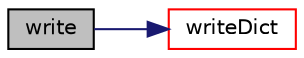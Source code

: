 digraph "write"
{
  bgcolor="transparent";
  edge [fontname="Helvetica",fontsize="10",labelfontname="Helvetica",labelfontsize="10"];
  node [fontname="Helvetica",fontsize="10",shape=record];
  rankdir="LR";
  Node3068 [label="write",height=0.2,width=0.4,color="black", fillcolor="grey75", style="filled", fontcolor="black"];
  Node3068 -> Node3069 [color="midnightblue",fontsize="10",style="solid",fontname="Helvetica"];
  Node3069 [label="writeDict",height=0.2,width=0.4,color="red",URL="$a26645.html#a99e013320e2bb0118f0c2857a9193f62",tooltip="Write as dictionary. "];
}
